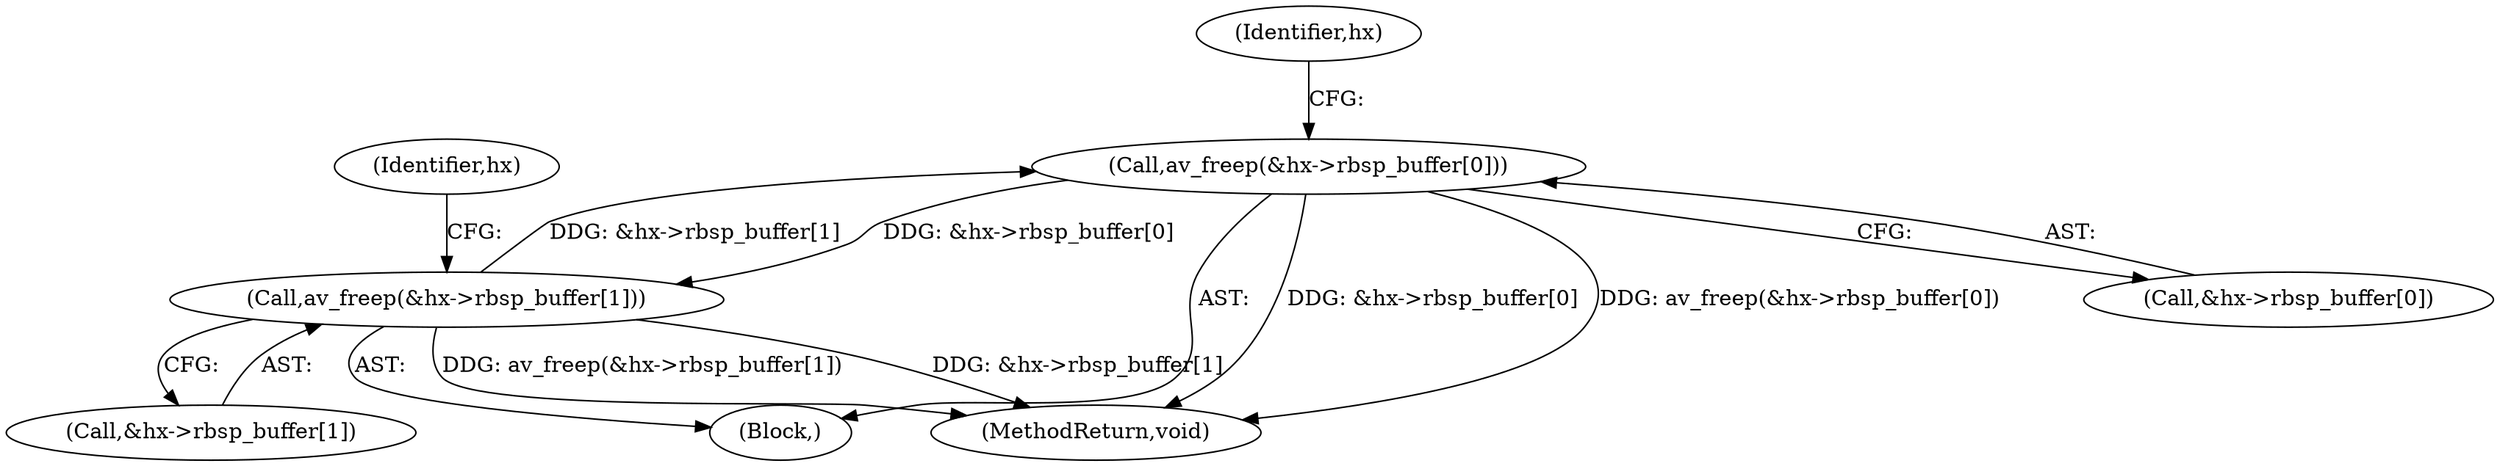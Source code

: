digraph "0_FFmpeg_e8714f6f93d1a32f4e4655209960afcf4c185214@API" {
"1000352" [label="(Call,av_freep(&hx->rbsp_buffer[0]))"];
"1000345" [label="(Call,av_freep(&hx->rbsp_buffer[1]))"];
"1000352" [label="(Call,av_freep(&hx->rbsp_buffer[0]))"];
"1000352" [label="(Call,av_freep(&hx->rbsp_buffer[0]))"];
"1000382" [label="(MethodReturn,void)"];
"1000345" [label="(Call,av_freep(&hx->rbsp_buffer[1]))"];
"1000344" [label="(Block,)"];
"1000362" [label="(Identifier,hx)"];
"1000346" [label="(Call,&hx->rbsp_buffer[1])"];
"1000356" [label="(Identifier,hx)"];
"1000353" [label="(Call,&hx->rbsp_buffer[0])"];
"1000352" -> "1000344"  [label="AST: "];
"1000352" -> "1000353"  [label="CFG: "];
"1000353" -> "1000352"  [label="AST: "];
"1000362" -> "1000352"  [label="CFG: "];
"1000352" -> "1000382"  [label="DDG: &hx->rbsp_buffer[0]"];
"1000352" -> "1000382"  [label="DDG: av_freep(&hx->rbsp_buffer[0])"];
"1000352" -> "1000345"  [label="DDG: &hx->rbsp_buffer[0]"];
"1000345" -> "1000352"  [label="DDG: &hx->rbsp_buffer[1]"];
"1000345" -> "1000344"  [label="AST: "];
"1000345" -> "1000346"  [label="CFG: "];
"1000346" -> "1000345"  [label="AST: "];
"1000356" -> "1000345"  [label="CFG: "];
"1000345" -> "1000382"  [label="DDG: &hx->rbsp_buffer[1]"];
"1000345" -> "1000382"  [label="DDG: av_freep(&hx->rbsp_buffer[1])"];
}
